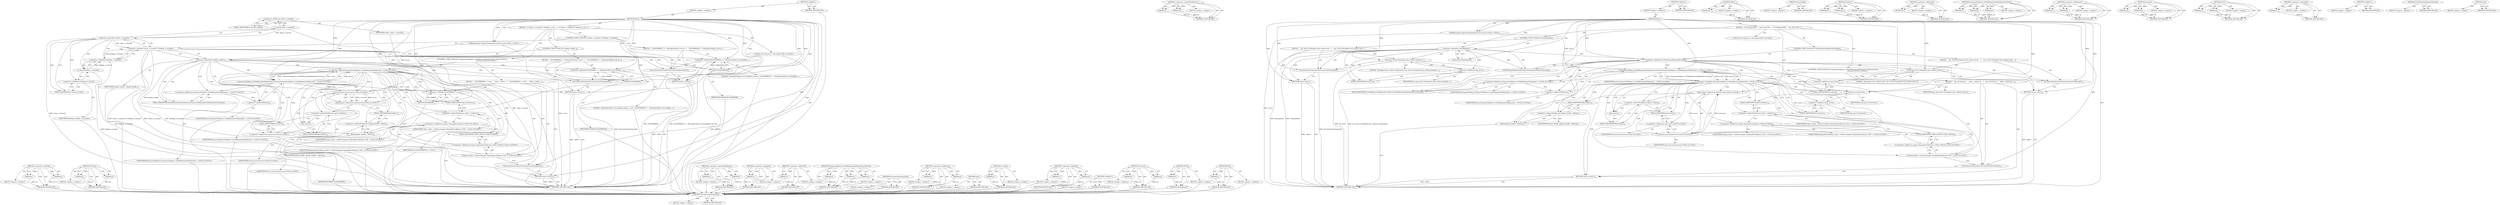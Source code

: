 digraph "spec" {
vulnerable_122 [label=<(METHOD,&lt;operator&gt;.shiftLeft)>];
vulnerable_123 [label=<(PARAM,p1)>];
vulnerable_124 [label=<(PARAM,p2)>];
vulnerable_125 [label=<(BLOCK,&lt;empty&gt;,&lt;empty&gt;)>];
vulnerable_126 [label=<(METHOD_RETURN,ANY)>];
vulnerable_144 [label=<(METHOD,OnError)>];
vulnerable_145 [label=<(PARAM,p1)>];
vulnerable_146 [label=<(PARAM,p2)>];
vulnerable_147 [label=<(BLOCK,&lt;empty&gt;,&lt;empty&gt;)>];
vulnerable_148 [label=<(METHOD_RETURN,ANY)>];
vulnerable_6 [label=<(METHOD,&lt;global&gt;)<SUB>1</SUB>>];
vulnerable_7 [label=<(BLOCK,&lt;empty&gt;,&lt;empty&gt;)<SUB>1</SUB>>];
vulnerable_8 [label=<(METHOD,Retry)<SUB>1</SUB>>];
vulnerable_9 [label="<(PARAM,mojom::PaymentValidationErrorsPtr errors)<SUB>1</SUB>>"];
vulnerable_10 [label=<(BLOCK,{
  if (!client_.is_bound() || !binding_.is_bou...,{
  if (!client_.is_bound() || !binding_.is_bou...)<SUB>1</SUB>>];
vulnerable_11 [label=<(CONTROL_STRUCTURE,IF,if (!client_.is_bound() || !binding_.is_bound()))<SUB>2</SUB>>];
vulnerable_12 [label=<(&lt;operator&gt;.logicalOr,!client_.is_bound() || !binding_.is_bound())<SUB>2</SUB>>];
vulnerable_13 [label=<(&lt;operator&gt;.logicalNot,!client_.is_bound())<SUB>2</SUB>>];
vulnerable_14 [label=<(is_bound,client_.is_bound())<SUB>2</SUB>>];
vulnerable_15 [label=<(&lt;operator&gt;.fieldAccess,client_.is_bound)<SUB>2</SUB>>];
vulnerable_16 [label=<(IDENTIFIER,client_,client_.is_bound())<SUB>2</SUB>>];
vulnerable_17 [label=<(FIELD_IDENTIFIER,is_bound,is_bound)<SUB>2</SUB>>];
vulnerable_18 [label=<(&lt;operator&gt;.logicalNot,!binding_.is_bound())<SUB>2</SUB>>];
vulnerable_19 [label=<(is_bound,binding_.is_bound())<SUB>2</SUB>>];
vulnerable_20 [label=<(&lt;operator&gt;.fieldAccess,binding_.is_bound)<SUB>2</SUB>>];
vulnerable_21 [label=<(IDENTIFIER,binding_,binding_.is_bound())<SUB>2</SUB>>];
vulnerable_22 [label=<(FIELD_IDENTIFIER,is_bound,is_bound)<SUB>2</SUB>>];
vulnerable_23 [label=<(BLOCK,{
    DLOG(ERROR) &lt;&lt; &quot;Attempted Retry(), but bi...,{
    DLOG(ERROR) &lt;&lt; &quot;Attempted Retry(), but bi...)<SUB>2</SUB>>];
vulnerable_24 [label=<(&lt;operator&gt;.shiftLeft,DLOG(ERROR) &lt;&lt; &quot;Attempted Retry(), but binding(...)<SUB>3</SUB>>];
vulnerable_25 [label=<(DLOG,DLOG(ERROR))<SUB>3</SUB>>];
vulnerable_26 [label=<(IDENTIFIER,ERROR,DLOG(ERROR))<SUB>3</SUB>>];
vulnerable_27 [label=<(LITERAL,&quot;Attempted Retry(), but binding(s) missing.&quot;,DLOG(ERROR) &lt;&lt; &quot;Attempted Retry(), but binding(...)<SUB>3</SUB>>];
vulnerable_28 [label=<(OnConnectionTerminated,OnConnectionTerminated())<SUB>4</SUB>>];
vulnerable_29 [label=<(RETURN,return;,return;)<SUB>5</SUB>>];
vulnerable_30 [label=<(CONTROL_STRUCTURE,IF,if (!display_handle_))<SUB>8</SUB>>];
vulnerable_31 [label=<(&lt;operator&gt;.logicalNot,!display_handle_)<SUB>8</SUB>>];
vulnerable_32 [label=<(IDENTIFIER,display_handle_,!display_handle_)<SUB>8</SUB>>];
vulnerable_33 [label=<(BLOCK,{
    DLOG(ERROR) &lt;&lt; &quot;Attempted Retry(), but di...,{
    DLOG(ERROR) &lt;&lt; &quot;Attempted Retry(), but di...)<SUB>8</SUB>>];
vulnerable_34 [label=<(&lt;operator&gt;.shiftLeft,DLOG(ERROR) &lt;&lt; &quot;Attempted Retry(), but display_...)<SUB>9</SUB>>];
vulnerable_35 [label=<(DLOG,DLOG(ERROR))<SUB>9</SUB>>];
vulnerable_36 [label=<(IDENTIFIER,ERROR,DLOG(ERROR))<SUB>9</SUB>>];
vulnerable_37 [label=<(LITERAL,&quot;Attempted Retry(), but display_handle_ is null...,DLOG(ERROR) &lt;&lt; &quot;Attempted Retry(), but display_...)<SUB>9</SUB>>];
vulnerable_38 [label=<(OnConnectionTerminated,OnConnectionTerminated())<SUB>10</SUB>>];
vulnerable_39 [label=<(RETURN,return;,return;)<SUB>11</SUB>>];
vulnerable_40 [label="<(LOCAL,std.string error: std.string)<SUB>14</SUB>>"];
vulnerable_41 [label="<(CONTROL_STRUCTURE,IF,if (!PaymentsValidators::IsValidPaymentValidationErrorsFormat(errors,
                                                                 &amp;error)))<SUB>15</SUB>>"];
vulnerable_42 [label="<(&lt;operator&gt;.logicalNot,!PaymentsValidators::IsValidPaymentValidationEr...)<SUB>15</SUB>>"];
vulnerable_43 [label="<(PaymentsValidators.IsValidPaymentValidationErrorsFormat,PaymentsValidators::IsValidPaymentValidationErr...)<SUB>15</SUB>>"];
vulnerable_44 [label="<(&lt;operator&gt;.fieldAccess,PaymentsValidators::IsValidPaymentValidationErr...)<SUB>15</SUB>>"];
vulnerable_45 [label="<(IDENTIFIER,PaymentsValidators,PaymentsValidators::IsValidPaymentValidationErr...)<SUB>15</SUB>>"];
vulnerable_46 [label=<(FIELD_IDENTIFIER,IsValidPaymentValidationErrorsFormat,IsValidPaymentValidationErrorsFormat)<SUB>15</SUB>>];
vulnerable_47 [label="<(IDENTIFIER,errors,PaymentsValidators::IsValidPaymentValidationErr...)<SUB>15</SUB>>"];
vulnerable_48 [label=<(&lt;operator&gt;.addressOf,&amp;error)<SUB>16</SUB>>];
vulnerable_49 [label="<(IDENTIFIER,error,PaymentsValidators::IsValidPaymentValidationErr...)<SUB>16</SUB>>"];
vulnerable_50 [label=<(BLOCK,{
    DLOG(ERROR) &lt;&lt; error;
     client_-&gt;OnErr...,{
    DLOG(ERROR) &lt;&lt; error;
     client_-&gt;OnErr...)<SUB>16</SUB>>];
vulnerable_51 [label=<(&lt;operator&gt;.shiftLeft,DLOG(ERROR) &lt;&lt; error)<SUB>17</SUB>>];
vulnerable_52 [label=<(DLOG,DLOG(ERROR))<SUB>17</SUB>>];
vulnerable_53 [label=<(IDENTIFIER,ERROR,DLOG(ERROR))<SUB>17</SUB>>];
vulnerable_54 [label=<(IDENTIFIER,error,DLOG(ERROR) &lt;&lt; error)<SUB>17</SUB>>];
vulnerable_55 [label="<(OnError,client_-&gt;OnError(mojom::PaymentErrorReason::USE...)<SUB>18</SUB>>"];
vulnerable_56 [label=<(&lt;operator&gt;.indirectFieldAccess,client_-&gt;OnError)<SUB>18</SUB>>];
vulnerable_57 [label="<(IDENTIFIER,client_,client_-&gt;OnError(mojom::PaymentErrorReason::USE...)<SUB>18</SUB>>"];
vulnerable_58 [label=<(FIELD_IDENTIFIER,OnError,OnError)<SUB>18</SUB>>];
vulnerable_59 [label="<(&lt;operator&gt;.fieldAccess,mojom::PaymentErrorReason::USER_CANCEL)<SUB>18</SUB>>"];
vulnerable_60 [label="<(&lt;operator&gt;.fieldAccess,mojom::PaymentErrorReason)<SUB>18</SUB>>"];
vulnerable_61 [label="<(IDENTIFIER,mojom,client_-&gt;OnError(mojom::PaymentErrorReason::USE...)<SUB>18</SUB>>"];
vulnerable_62 [label="<(IDENTIFIER,PaymentErrorReason,client_-&gt;OnError(mojom::PaymentErrorReason::USE...)<SUB>18</SUB>>"];
vulnerable_63 [label=<(FIELD_IDENTIFIER,USER_CANCEL,USER_CANCEL)<SUB>18</SUB>>];
vulnerable_64 [label=<(OnConnectionTerminated,OnConnectionTerminated())<SUB>19</SUB>>];
vulnerable_65 [label=<(RETURN,return;,return;)<SUB>20</SUB>>];
vulnerable_66 [label="<(Retry,spec()-&gt;Retry(std::move(errors)))<SUB>23</SUB>>"];
vulnerable_67 [label=<(&lt;operator&gt;.indirectFieldAccess,spec()-&gt;Retry)<SUB>23</SUB>>];
vulnerable_68 [label=<(spec,spec())<SUB>23</SUB>>];
vulnerable_69 [label=<(FIELD_IDENTIFIER,Retry,Retry)<SUB>23</SUB>>];
vulnerable_70 [label="<(std.move,std::move(errors))<SUB>23</SUB>>"];
vulnerable_71 [label="<(&lt;operator&gt;.fieldAccess,std::move)<SUB>23</SUB>>"];
vulnerable_72 [label="<(IDENTIFIER,std,std::move(errors))<SUB>23</SUB>>"];
vulnerable_73 [label=<(FIELD_IDENTIFIER,move,move)<SUB>23</SUB>>];
vulnerable_74 [label="<(IDENTIFIER,errors,std::move(errors))<SUB>23</SUB>>"];
vulnerable_75 [label=<(Retry,display_handle_-&gt;Retry())<SUB>24</SUB>>];
vulnerable_76 [label=<(&lt;operator&gt;.indirectFieldAccess,display_handle_-&gt;Retry)<SUB>24</SUB>>];
vulnerable_77 [label=<(IDENTIFIER,display_handle_,display_handle_-&gt;Retry())<SUB>24</SUB>>];
vulnerable_78 [label=<(FIELD_IDENTIFIER,Retry,Retry)<SUB>24</SUB>>];
vulnerable_79 [label=<(METHOD_RETURN,void)<SUB>1</SUB>>];
vulnerable_81 [label=<(METHOD_RETURN,ANY)<SUB>1</SUB>>];
vulnerable_149 [label=<(METHOD,&lt;operator&gt;.indirectFieldAccess)>];
vulnerable_150 [label=<(PARAM,p1)>];
vulnerable_151 [label=<(PARAM,p2)>];
vulnerable_152 [label=<(BLOCK,&lt;empty&gt;,&lt;empty&gt;)>];
vulnerable_153 [label=<(METHOD_RETURN,ANY)>];
vulnerable_109 [label=<(METHOD,&lt;operator&gt;.logicalNot)>];
vulnerable_110 [label=<(PARAM,p1)>];
vulnerable_111 [label=<(BLOCK,&lt;empty&gt;,&lt;empty&gt;)>];
vulnerable_112 [label=<(METHOD_RETURN,ANY)>];
vulnerable_140 [label=<(METHOD,&lt;operator&gt;.addressOf)>];
vulnerable_141 [label=<(PARAM,p1)>];
vulnerable_142 [label=<(BLOCK,&lt;empty&gt;,&lt;empty&gt;)>];
vulnerable_143 [label=<(METHOD_RETURN,ANY)>];
vulnerable_134 [label=<(METHOD,PaymentsValidators.IsValidPaymentValidationErrorsFormat)>];
vulnerable_135 [label=<(PARAM,p1)>];
vulnerable_136 [label=<(PARAM,p2)>];
vulnerable_137 [label=<(PARAM,p3)>];
vulnerable_138 [label=<(BLOCK,&lt;empty&gt;,&lt;empty&gt;)>];
vulnerable_139 [label=<(METHOD_RETURN,ANY)>];
vulnerable_131 [label=<(METHOD,OnConnectionTerminated)>];
vulnerable_132 [label=<(BLOCK,&lt;empty&gt;,&lt;empty&gt;)>];
vulnerable_133 [label=<(METHOD_RETURN,ANY)>];
vulnerable_117 [label=<(METHOD,&lt;operator&gt;.fieldAccess)>];
vulnerable_118 [label=<(PARAM,p1)>];
vulnerable_119 [label=<(PARAM,p2)>];
vulnerable_120 [label=<(BLOCK,&lt;empty&gt;,&lt;empty&gt;)>];
vulnerable_121 [label=<(METHOD_RETURN,ANY)>];
vulnerable_158 [label=<(METHOD,spec)>];
vulnerable_159 [label=<(BLOCK,&lt;empty&gt;,&lt;empty&gt;)>];
vulnerable_160 [label=<(METHOD_RETURN,ANY)>];
vulnerable_113 [label=<(METHOD,is_bound)>];
vulnerable_114 [label=<(PARAM,p1)>];
vulnerable_115 [label=<(BLOCK,&lt;empty&gt;,&lt;empty&gt;)>];
vulnerable_116 [label=<(METHOD_RETURN,ANY)>];
vulnerable_104 [label=<(METHOD,&lt;operator&gt;.logicalOr)>];
vulnerable_105 [label=<(PARAM,p1)>];
vulnerable_106 [label=<(PARAM,p2)>];
vulnerable_107 [label=<(BLOCK,&lt;empty&gt;,&lt;empty&gt;)>];
vulnerable_108 [label=<(METHOD_RETURN,ANY)>];
vulnerable_98 [label=<(METHOD,&lt;global&gt;)<SUB>1</SUB>>];
vulnerable_99 [label=<(BLOCK,&lt;empty&gt;,&lt;empty&gt;)>];
vulnerable_100 [label=<(METHOD_RETURN,ANY)>];
vulnerable_161 [label=<(METHOD,std.move)>];
vulnerable_162 [label=<(PARAM,p1)>];
vulnerable_163 [label=<(PARAM,p2)>];
vulnerable_164 [label=<(BLOCK,&lt;empty&gt;,&lt;empty&gt;)>];
vulnerable_165 [label=<(METHOD_RETURN,ANY)>];
vulnerable_127 [label=<(METHOD,DLOG)>];
vulnerable_128 [label=<(PARAM,p1)>];
vulnerable_129 [label=<(BLOCK,&lt;empty&gt;,&lt;empty&gt;)>];
vulnerable_130 [label=<(METHOD_RETURN,ANY)>];
vulnerable_154 [label=<(METHOD,Retry)>];
vulnerable_155 [label=<(PARAM,p1)>];
vulnerable_156 [label=<(BLOCK,&lt;empty&gt;,&lt;empty&gt;)>];
vulnerable_157 [label=<(METHOD_RETURN,ANY)>];
fixed_115 [label=<(METHOD,OnConnectionTerminated)>];
fixed_116 [label=<(BLOCK,&lt;empty&gt;,&lt;empty&gt;)>];
fixed_117 [label=<(METHOD_RETURN,ANY)>];
fixed_136 [label=<(METHOD,&lt;operator&gt;.indirectFieldAccess)>];
fixed_137 [label=<(PARAM,p1)>];
fixed_138 [label=<(PARAM,p2)>];
fixed_139 [label=<(BLOCK,&lt;empty&gt;,&lt;empty&gt;)>];
fixed_140 [label=<(METHOD_RETURN,ANY)>];
fixed_6 [label=<(METHOD,&lt;global&gt;)<SUB>1</SUB>>];
fixed_7 [label=<(BLOCK,&lt;empty&gt;,&lt;empty&gt;)<SUB>1</SUB>>];
fixed_8 [label=<(METHOD,Retry)<SUB>1</SUB>>];
fixed_9 [label="<(PARAM,mojom::PaymentValidationErrorsPtr errors)<SUB>1</SUB>>"];
fixed_10 [label=<(BLOCK,{
  if (!IsInitialized()) {
    log_.Error(&quot;Att...,{
  if (!IsInitialized()) {
    log_.Error(&quot;Att...)<SUB>1</SUB>>];
fixed_11 [label=<(CONTROL_STRUCTURE,IF,if (!IsInitialized()))<SUB>2</SUB>>];
fixed_12 [label=<(&lt;operator&gt;.logicalNot,!IsInitialized())<SUB>2</SUB>>];
fixed_13 [label=<(IsInitialized,IsInitialized())<SUB>2</SUB>>];
fixed_14 [label=<(BLOCK,{
    log_.Error(&quot;Attempted retry without initi...,{
    log_.Error(&quot;Attempted retry without initi...)<SUB>2</SUB>>];
fixed_15 [label=<(Error,log_.Error(&quot;Attempted retry without initializat...)<SUB>3</SUB>>];
fixed_16 [label=<(&lt;operator&gt;.fieldAccess,log_.Error)<SUB>3</SUB>>];
fixed_17 [label=<(IDENTIFIER,log_,log_.Error(&quot;Attempted retry without initializat...)<SUB>3</SUB>>];
fixed_18 [label=<(FIELD_IDENTIFIER,Error,Error)<SUB>3</SUB>>];
fixed_19 [label=<(LITERAL,&quot;Attempted retry without initialization&quot;,log_.Error(&quot;Attempted retry without initializat...)<SUB>3</SUB>>];
fixed_20 [label=<(OnConnectionTerminated,OnConnectionTerminated())<SUB>4</SUB>>];
fixed_21 [label=<(RETURN,return;,return;)<SUB>5</SUB>>];
fixed_22 [label=<(CONTROL_STRUCTURE,IF,if (!IsThisPaymentRequestShowing()))<SUB>8</SUB>>];
fixed_23 [label=<(&lt;operator&gt;.logicalNot,!IsThisPaymentRequestShowing())<SUB>8</SUB>>];
fixed_24 [label=<(IsThisPaymentRequestShowing,IsThisPaymentRequestShowing())<SUB>8</SUB>>];
fixed_25 [label=<(BLOCK,{
    log_.Error(&quot;Attempted retry without show&quot;...,{
    log_.Error(&quot;Attempted retry without show&quot;...)<SUB>8</SUB>>];
fixed_26 [label=<(Error,log_.Error(&quot;Attempted retry without show&quot;))<SUB>9</SUB>>];
fixed_27 [label=<(&lt;operator&gt;.fieldAccess,log_.Error)<SUB>9</SUB>>];
fixed_28 [label=<(IDENTIFIER,log_,log_.Error(&quot;Attempted retry without show&quot;))<SUB>9</SUB>>];
fixed_29 [label=<(FIELD_IDENTIFIER,Error,Error)<SUB>9</SUB>>];
fixed_30 [label=<(LITERAL,&quot;Attempted retry without show&quot;,log_.Error(&quot;Attempted retry without show&quot;))<SUB>9</SUB>>];
fixed_31 [label=<(OnConnectionTerminated,OnConnectionTerminated())<SUB>10</SUB>>];
fixed_32 [label=<(RETURN,return;,return;)<SUB>11</SUB>>];
fixed_33 [label="<(LOCAL,std.string error: std.string)<SUB>14</SUB>>"];
fixed_34 [label="<(CONTROL_STRUCTURE,IF,if (!PaymentsValidators::IsValidPaymentValidationErrorsFormat(errors,
                                                                 &amp;error)))<SUB>15</SUB>>"];
fixed_35 [label="<(&lt;operator&gt;.logicalNot,!PaymentsValidators::IsValidPaymentValidationEr...)<SUB>15</SUB>>"];
fixed_36 [label="<(PaymentsValidators.IsValidPaymentValidationErrorsFormat,PaymentsValidators::IsValidPaymentValidationErr...)<SUB>15</SUB>>"];
fixed_37 [label="<(&lt;operator&gt;.fieldAccess,PaymentsValidators::IsValidPaymentValidationErr...)<SUB>15</SUB>>"];
fixed_38 [label="<(IDENTIFIER,PaymentsValidators,PaymentsValidators::IsValidPaymentValidationErr...)<SUB>15</SUB>>"];
fixed_39 [label=<(FIELD_IDENTIFIER,IsValidPaymentValidationErrorsFormat,IsValidPaymentValidationErrorsFormat)<SUB>15</SUB>>];
fixed_40 [label="<(IDENTIFIER,errors,PaymentsValidators::IsValidPaymentValidationErr...)<SUB>15</SUB>>"];
fixed_41 [label=<(&lt;operator&gt;.addressOf,&amp;error)<SUB>16</SUB>>];
fixed_42 [label="<(IDENTIFIER,error,PaymentsValidators::IsValidPaymentValidationErr...)<SUB>16</SUB>>"];
fixed_43 [label=<(BLOCK,{
    log_.Error(error);
     client_-&gt;OnError(...,{
    log_.Error(error);
     client_-&gt;OnError(...)<SUB>16</SUB>>];
fixed_44 [label=<(Error,log_.Error(error))<SUB>17</SUB>>];
fixed_45 [label=<(&lt;operator&gt;.fieldAccess,log_.Error)<SUB>17</SUB>>];
fixed_46 [label=<(IDENTIFIER,log_,log_.Error(error))<SUB>17</SUB>>];
fixed_47 [label=<(FIELD_IDENTIFIER,Error,Error)<SUB>17</SUB>>];
fixed_48 [label=<(IDENTIFIER,error,log_.Error(error))<SUB>17</SUB>>];
fixed_49 [label="<(OnError,client_-&gt;OnError(mojom::PaymentErrorReason::USE...)<SUB>18</SUB>>"];
fixed_50 [label=<(&lt;operator&gt;.indirectFieldAccess,client_-&gt;OnError)<SUB>18</SUB>>];
fixed_51 [label="<(IDENTIFIER,client_,client_-&gt;OnError(mojom::PaymentErrorReason::USE...)<SUB>18</SUB>>"];
fixed_52 [label=<(FIELD_IDENTIFIER,OnError,OnError)<SUB>18</SUB>>];
fixed_53 [label="<(&lt;operator&gt;.fieldAccess,mojom::PaymentErrorReason::USER_CANCEL)<SUB>18</SUB>>"];
fixed_54 [label="<(&lt;operator&gt;.fieldAccess,mojom::PaymentErrorReason)<SUB>18</SUB>>"];
fixed_55 [label="<(IDENTIFIER,mojom,client_-&gt;OnError(mojom::PaymentErrorReason::USE...)<SUB>18</SUB>>"];
fixed_56 [label="<(IDENTIFIER,PaymentErrorReason,client_-&gt;OnError(mojom::PaymentErrorReason::USE...)<SUB>18</SUB>>"];
fixed_57 [label=<(FIELD_IDENTIFIER,USER_CANCEL,USER_CANCEL)<SUB>18</SUB>>];
fixed_58 [label=<(OnConnectionTerminated,OnConnectionTerminated())<SUB>19</SUB>>];
fixed_59 [label=<(RETURN,return;,return;)<SUB>20</SUB>>];
fixed_60 [label="<(Retry,spec()-&gt;Retry(std::move(errors)))<SUB>23</SUB>>"];
fixed_61 [label=<(&lt;operator&gt;.indirectFieldAccess,spec()-&gt;Retry)<SUB>23</SUB>>];
fixed_62 [label=<(spec,spec())<SUB>23</SUB>>];
fixed_63 [label=<(FIELD_IDENTIFIER,Retry,Retry)<SUB>23</SUB>>];
fixed_64 [label="<(std.move,std::move(errors))<SUB>23</SUB>>"];
fixed_65 [label="<(&lt;operator&gt;.fieldAccess,std::move)<SUB>23</SUB>>"];
fixed_66 [label="<(IDENTIFIER,std,std::move(errors))<SUB>23</SUB>>"];
fixed_67 [label=<(FIELD_IDENTIFIER,move,move)<SUB>23</SUB>>];
fixed_68 [label="<(IDENTIFIER,errors,std::move(errors))<SUB>23</SUB>>"];
fixed_69 [label=<(Retry,display_handle_-&gt;Retry())<SUB>24</SUB>>];
fixed_70 [label=<(&lt;operator&gt;.indirectFieldAccess,display_handle_-&gt;Retry)<SUB>24</SUB>>];
fixed_71 [label=<(IDENTIFIER,display_handle_,display_handle_-&gt;Retry())<SUB>24</SUB>>];
fixed_72 [label=<(FIELD_IDENTIFIER,Retry,Retry)<SUB>24</SUB>>];
fixed_73 [label=<(METHOD_RETURN,void)<SUB>1</SUB>>];
fixed_75 [label=<(METHOD_RETURN,ANY)<SUB>1</SUB>>];
fixed_141 [label=<(METHOD,Retry)>];
fixed_142 [label=<(PARAM,p1)>];
fixed_143 [label=<(BLOCK,&lt;empty&gt;,&lt;empty&gt;)>];
fixed_144 [label=<(METHOD_RETURN,ANY)>];
fixed_102 [label=<(METHOD,IsInitialized)>];
fixed_103 [label=<(BLOCK,&lt;empty&gt;,&lt;empty&gt;)>];
fixed_104 [label=<(METHOD_RETURN,ANY)>];
fixed_131 [label=<(METHOD,OnError)>];
fixed_132 [label=<(PARAM,p1)>];
fixed_133 [label=<(PARAM,p2)>];
fixed_134 [label=<(BLOCK,&lt;empty&gt;,&lt;empty&gt;)>];
fixed_135 [label=<(METHOD_RETURN,ANY)>];
fixed_127 [label=<(METHOD,&lt;operator&gt;.addressOf)>];
fixed_128 [label=<(PARAM,p1)>];
fixed_129 [label=<(BLOCK,&lt;empty&gt;,&lt;empty&gt;)>];
fixed_130 [label=<(METHOD_RETURN,ANY)>];
fixed_121 [label=<(METHOD,PaymentsValidators.IsValidPaymentValidationErrorsFormat)>];
fixed_122 [label=<(PARAM,p1)>];
fixed_123 [label=<(PARAM,p2)>];
fixed_124 [label=<(PARAM,p3)>];
fixed_125 [label=<(BLOCK,&lt;empty&gt;,&lt;empty&gt;)>];
fixed_126 [label=<(METHOD_RETURN,ANY)>];
fixed_110 [label=<(METHOD,&lt;operator&gt;.fieldAccess)>];
fixed_111 [label=<(PARAM,p1)>];
fixed_112 [label=<(PARAM,p2)>];
fixed_113 [label=<(BLOCK,&lt;empty&gt;,&lt;empty&gt;)>];
fixed_114 [label=<(METHOD_RETURN,ANY)>];
fixed_148 [label=<(METHOD,std.move)>];
fixed_149 [label=<(PARAM,p1)>];
fixed_150 [label=<(PARAM,p2)>];
fixed_151 [label=<(BLOCK,&lt;empty&gt;,&lt;empty&gt;)>];
fixed_152 [label=<(METHOD_RETURN,ANY)>];
fixed_105 [label=<(METHOD,Error)>];
fixed_106 [label=<(PARAM,p1)>];
fixed_107 [label=<(PARAM,p2)>];
fixed_108 [label=<(BLOCK,&lt;empty&gt;,&lt;empty&gt;)>];
fixed_109 [label=<(METHOD_RETURN,ANY)>];
fixed_98 [label=<(METHOD,&lt;operator&gt;.logicalNot)>];
fixed_99 [label=<(PARAM,p1)>];
fixed_100 [label=<(BLOCK,&lt;empty&gt;,&lt;empty&gt;)>];
fixed_101 [label=<(METHOD_RETURN,ANY)>];
fixed_92 [label=<(METHOD,&lt;global&gt;)<SUB>1</SUB>>];
fixed_93 [label=<(BLOCK,&lt;empty&gt;,&lt;empty&gt;)>];
fixed_94 [label=<(METHOD_RETURN,ANY)>];
fixed_118 [label=<(METHOD,IsThisPaymentRequestShowing)>];
fixed_119 [label=<(BLOCK,&lt;empty&gt;,&lt;empty&gt;)>];
fixed_120 [label=<(METHOD_RETURN,ANY)>];
fixed_145 [label=<(METHOD,spec)>];
fixed_146 [label=<(BLOCK,&lt;empty&gt;,&lt;empty&gt;)>];
fixed_147 [label=<(METHOD_RETURN,ANY)>];
vulnerable_122 -> vulnerable_123  [key=0, label="AST: "];
vulnerable_122 -> vulnerable_123  [key=1, label="DDG: "];
vulnerable_122 -> vulnerable_125  [key=0, label="AST: "];
vulnerable_122 -> vulnerable_124  [key=0, label="AST: "];
vulnerable_122 -> vulnerable_124  [key=1, label="DDG: "];
vulnerable_122 -> vulnerable_126  [key=0, label="AST: "];
vulnerable_122 -> vulnerable_126  [key=1, label="CFG: "];
vulnerable_123 -> vulnerable_126  [key=0, label="DDG: p1"];
vulnerable_124 -> vulnerable_126  [key=0, label="DDG: p2"];
vulnerable_125 -> fixed_115  [key=0];
vulnerable_126 -> fixed_115  [key=0];
vulnerable_144 -> vulnerable_145  [key=0, label="AST: "];
vulnerable_144 -> vulnerable_145  [key=1, label="DDG: "];
vulnerable_144 -> vulnerable_147  [key=0, label="AST: "];
vulnerable_144 -> vulnerable_146  [key=0, label="AST: "];
vulnerable_144 -> vulnerable_146  [key=1, label="DDG: "];
vulnerable_144 -> vulnerable_148  [key=0, label="AST: "];
vulnerable_144 -> vulnerable_148  [key=1, label="CFG: "];
vulnerable_145 -> vulnerable_148  [key=0, label="DDG: p1"];
vulnerable_146 -> vulnerable_148  [key=0, label="DDG: p2"];
vulnerable_147 -> fixed_115  [key=0];
vulnerable_148 -> fixed_115  [key=0];
vulnerable_6 -> vulnerable_7  [key=0, label="AST: "];
vulnerable_6 -> vulnerable_81  [key=0, label="AST: "];
vulnerable_6 -> vulnerable_81  [key=1, label="CFG: "];
vulnerable_7 -> vulnerable_8  [key=0, label="AST: "];
vulnerable_8 -> vulnerable_9  [key=0, label="AST: "];
vulnerable_8 -> vulnerable_9  [key=1, label="DDG: "];
vulnerable_8 -> vulnerable_10  [key=0, label="AST: "];
vulnerable_8 -> vulnerable_79  [key=0, label="AST: "];
vulnerable_8 -> vulnerable_17  [key=0, label="CFG: "];
vulnerable_8 -> vulnerable_28  [key=0, label="DDG: "];
vulnerable_8 -> vulnerable_29  [key=0, label="DDG: "];
vulnerable_8 -> vulnerable_31  [key=0, label="DDG: "];
vulnerable_8 -> vulnerable_38  [key=0, label="DDG: "];
vulnerable_8 -> vulnerable_39  [key=0, label="DDG: "];
vulnerable_8 -> vulnerable_64  [key=0, label="DDG: "];
vulnerable_8 -> vulnerable_65  [key=0, label="DDG: "];
vulnerable_8 -> vulnerable_70  [key=0, label="DDG: "];
vulnerable_8 -> vulnerable_24  [key=0, label="DDG: "];
vulnerable_8 -> vulnerable_34  [key=0, label="DDG: "];
vulnerable_8 -> vulnerable_43  [key=0, label="DDG: "];
vulnerable_8 -> vulnerable_51  [key=0, label="DDG: "];
vulnerable_8 -> vulnerable_25  [key=0, label="DDG: "];
vulnerable_8 -> vulnerable_35  [key=0, label="DDG: "];
vulnerable_8 -> vulnerable_52  [key=0, label="DDG: "];
vulnerable_9 -> vulnerable_79  [key=0, label="DDG: errors"];
vulnerable_9 -> vulnerable_43  [key=0, label="DDG: errors"];
vulnerable_10 -> vulnerable_11  [key=0, label="AST: "];
vulnerable_10 -> vulnerable_30  [key=0, label="AST: "];
vulnerable_10 -> vulnerable_40  [key=0, label="AST: "];
vulnerable_10 -> vulnerable_41  [key=0, label="AST: "];
vulnerable_10 -> vulnerable_66  [key=0, label="AST: "];
vulnerable_10 -> vulnerable_75  [key=0, label="AST: "];
vulnerable_11 -> vulnerable_12  [key=0, label="AST: "];
vulnerable_11 -> vulnerable_23  [key=0, label="AST: "];
vulnerable_12 -> vulnerable_13  [key=0, label="AST: "];
vulnerable_12 -> vulnerable_18  [key=0, label="AST: "];
vulnerable_12 -> vulnerable_25  [key=0, label="CFG: "];
vulnerable_12 -> vulnerable_25  [key=1, label="CDG: "];
vulnerable_12 -> vulnerable_31  [key=0, label="CFG: "];
vulnerable_12 -> vulnerable_31  [key=1, label="CDG: "];
vulnerable_12 -> vulnerable_79  [key=0, label="DDG: !client_.is_bound()"];
vulnerable_12 -> vulnerable_79  [key=1, label="DDG: !binding_.is_bound()"];
vulnerable_12 -> vulnerable_79  [key=2, label="DDG: !client_.is_bound() || !binding_.is_bound()"];
vulnerable_12 -> vulnerable_28  [key=0, label="CDG: "];
vulnerable_12 -> vulnerable_29  [key=0, label="CDG: "];
vulnerable_12 -> vulnerable_24  [key=0, label="CDG: "];
vulnerable_13 -> vulnerable_14  [key=0, label="AST: "];
vulnerable_13 -> vulnerable_12  [key=0, label="CFG: "];
vulnerable_13 -> vulnerable_12  [key=1, label="DDG: client_.is_bound()"];
vulnerable_13 -> vulnerable_22  [key=0, label="CFG: "];
vulnerable_13 -> vulnerable_22  [key=1, label="CDG: "];
vulnerable_13 -> vulnerable_79  [key=0, label="DDG: client_.is_bound()"];
vulnerable_13 -> vulnerable_19  [key=0, label="CDG: "];
vulnerable_13 -> vulnerable_20  [key=0, label="CDG: "];
vulnerable_13 -> vulnerable_18  [key=0, label="CDG: "];
vulnerable_14 -> vulnerable_15  [key=0, label="AST: "];
vulnerable_14 -> vulnerable_13  [key=0, label="CFG: "];
vulnerable_14 -> vulnerable_13  [key=1, label="DDG: client_.is_bound"];
vulnerable_14 -> vulnerable_79  [key=0, label="DDG: client_.is_bound"];
vulnerable_15 -> vulnerable_16  [key=0, label="AST: "];
vulnerable_15 -> vulnerable_17  [key=0, label="AST: "];
vulnerable_15 -> vulnerable_14  [key=0, label="CFG: "];
vulnerable_16 -> fixed_115  [key=0];
vulnerable_17 -> vulnerable_15  [key=0, label="CFG: "];
vulnerable_18 -> vulnerable_19  [key=0, label="AST: "];
vulnerable_18 -> vulnerable_12  [key=0, label="CFG: "];
vulnerable_18 -> vulnerable_12  [key=1, label="DDG: binding_.is_bound()"];
vulnerable_18 -> vulnerable_79  [key=0, label="DDG: binding_.is_bound()"];
vulnerable_19 -> vulnerable_20  [key=0, label="AST: "];
vulnerable_19 -> vulnerable_18  [key=0, label="CFG: "];
vulnerable_19 -> vulnerable_18  [key=1, label="DDG: binding_.is_bound"];
vulnerable_19 -> vulnerable_79  [key=0, label="DDG: binding_.is_bound"];
vulnerable_20 -> vulnerable_21  [key=0, label="AST: "];
vulnerable_20 -> vulnerable_22  [key=0, label="AST: "];
vulnerable_20 -> vulnerable_19  [key=0, label="CFG: "];
vulnerable_21 -> fixed_115  [key=0];
vulnerable_22 -> vulnerable_20  [key=0, label="CFG: "];
vulnerable_23 -> vulnerable_24  [key=0, label="AST: "];
vulnerable_23 -> vulnerable_28  [key=0, label="AST: "];
vulnerable_23 -> vulnerable_29  [key=0, label="AST: "];
vulnerable_24 -> vulnerable_25  [key=0, label="AST: "];
vulnerable_24 -> vulnerable_27  [key=0, label="AST: "];
vulnerable_24 -> vulnerable_28  [key=0, label="CFG: "];
vulnerable_24 -> vulnerable_79  [key=0, label="DDG: DLOG(ERROR)"];
vulnerable_24 -> vulnerable_79  [key=1, label="DDG: DLOG(ERROR) &lt;&lt; &quot;Attempted Retry(), but binding(s) missing.&quot;"];
vulnerable_25 -> vulnerable_26  [key=0, label="AST: "];
vulnerable_25 -> vulnerable_24  [key=0, label="CFG: "];
vulnerable_25 -> vulnerable_24  [key=1, label="DDG: ERROR"];
vulnerable_25 -> vulnerable_79  [key=0, label="DDG: ERROR"];
vulnerable_26 -> fixed_115  [key=0];
vulnerable_27 -> fixed_115  [key=0];
vulnerable_28 -> vulnerable_29  [key=0, label="CFG: "];
vulnerable_28 -> vulnerable_79  [key=0, label="DDG: OnConnectionTerminated()"];
vulnerable_29 -> vulnerable_79  [key=0, label="CFG: "];
vulnerable_29 -> vulnerable_79  [key=1, label="DDG: &lt;RET&gt;"];
vulnerable_30 -> vulnerable_31  [key=0, label="AST: "];
vulnerable_30 -> vulnerable_33  [key=0, label="AST: "];
vulnerable_31 -> vulnerable_32  [key=0, label="AST: "];
vulnerable_31 -> vulnerable_35  [key=0, label="CFG: "];
vulnerable_31 -> vulnerable_35  [key=1, label="CDG: "];
vulnerable_31 -> vulnerable_46  [key=0, label="CFG: "];
vulnerable_31 -> vulnerable_46  [key=1, label="CDG: "];
vulnerable_31 -> vulnerable_75  [key=0, label="DDG: display_handle_"];
vulnerable_31 -> vulnerable_34  [key=0, label="CDG: "];
vulnerable_31 -> vulnerable_48  [key=0, label="CDG: "];
vulnerable_31 -> vulnerable_42  [key=0, label="CDG: "];
vulnerable_31 -> vulnerable_38  [key=0, label="CDG: "];
vulnerable_31 -> vulnerable_44  [key=0, label="CDG: "];
vulnerable_31 -> vulnerable_43  [key=0, label="CDG: "];
vulnerable_31 -> vulnerable_39  [key=0, label="CDG: "];
vulnerable_32 -> fixed_115  [key=0];
vulnerable_33 -> vulnerable_34  [key=0, label="AST: "];
vulnerable_33 -> vulnerable_38  [key=0, label="AST: "];
vulnerable_33 -> vulnerable_39  [key=0, label="AST: "];
vulnerable_34 -> vulnerable_35  [key=0, label="AST: "];
vulnerable_34 -> vulnerable_37  [key=0, label="AST: "];
vulnerable_34 -> vulnerable_38  [key=0, label="CFG: "];
vulnerable_35 -> vulnerable_36  [key=0, label="AST: "];
vulnerable_35 -> vulnerable_34  [key=0, label="CFG: "];
vulnerable_35 -> vulnerable_34  [key=1, label="DDG: ERROR"];
vulnerable_36 -> fixed_115  [key=0];
vulnerable_37 -> fixed_115  [key=0];
vulnerable_38 -> vulnerable_39  [key=0, label="CFG: "];
vulnerable_39 -> vulnerable_79  [key=0, label="CFG: "];
vulnerable_39 -> vulnerable_79  [key=1, label="DDG: &lt;RET&gt;"];
vulnerable_40 -> fixed_115  [key=0];
vulnerable_41 -> vulnerable_42  [key=0, label="AST: "];
vulnerable_41 -> vulnerable_50  [key=0, label="AST: "];
vulnerable_42 -> vulnerable_43  [key=0, label="AST: "];
vulnerable_42 -> vulnerable_68  [key=0, label="CFG: "];
vulnerable_42 -> vulnerable_68  [key=1, label="CDG: "];
vulnerable_42 -> vulnerable_52  [key=0, label="CFG: "];
vulnerable_42 -> vulnerable_52  [key=1, label="CDG: "];
vulnerable_42 -> vulnerable_60  [key=0, label="CDG: "];
vulnerable_42 -> vulnerable_73  [key=0, label="CDG: "];
vulnerable_42 -> vulnerable_64  [key=0, label="CDG: "];
vulnerable_42 -> vulnerable_51  [key=0, label="CDG: "];
vulnerable_42 -> vulnerable_66  [key=0, label="CDG: "];
vulnerable_42 -> vulnerable_75  [key=0, label="CDG: "];
vulnerable_42 -> vulnerable_56  [key=0, label="CDG: "];
vulnerable_42 -> vulnerable_69  [key=0, label="CDG: "];
vulnerable_42 -> vulnerable_67  [key=0, label="CDG: "];
vulnerable_42 -> vulnerable_76  [key=0, label="CDG: "];
vulnerable_42 -> vulnerable_65  [key=0, label="CDG: "];
vulnerable_42 -> vulnerable_59  [key=0, label="CDG: "];
vulnerable_42 -> vulnerable_58  [key=0, label="CDG: "];
vulnerable_42 -> vulnerable_71  [key=0, label="CDG: "];
vulnerable_42 -> vulnerable_70  [key=0, label="CDG: "];
vulnerable_42 -> vulnerable_63  [key=0, label="CDG: "];
vulnerable_42 -> vulnerable_55  [key=0, label="CDG: "];
vulnerable_42 -> vulnerable_78  [key=0, label="CDG: "];
vulnerable_43 -> vulnerable_44  [key=0, label="AST: "];
vulnerable_43 -> vulnerable_47  [key=0, label="AST: "];
vulnerable_43 -> vulnerable_48  [key=0, label="AST: "];
vulnerable_43 -> vulnerable_42  [key=0, label="CFG: "];
vulnerable_43 -> vulnerable_42  [key=1, label="DDG: PaymentsValidators::IsValidPaymentValidationErrorsFormat"];
vulnerable_43 -> vulnerable_42  [key=2, label="DDG: errors"];
vulnerable_43 -> vulnerable_42  [key=3, label="DDG: &amp;error"];
vulnerable_43 -> vulnerable_70  [key=0, label="DDG: errors"];
vulnerable_43 -> vulnerable_51  [key=0, label="DDG: &amp;error"];
vulnerable_44 -> vulnerable_45  [key=0, label="AST: "];
vulnerable_44 -> vulnerable_46  [key=0, label="AST: "];
vulnerable_44 -> vulnerable_48  [key=0, label="CFG: "];
vulnerable_45 -> fixed_115  [key=0];
vulnerable_46 -> vulnerable_44  [key=0, label="CFG: "];
vulnerable_47 -> fixed_115  [key=0];
vulnerable_48 -> vulnerable_49  [key=0, label="AST: "];
vulnerable_48 -> vulnerable_43  [key=0, label="CFG: "];
vulnerable_49 -> fixed_115  [key=0];
vulnerable_50 -> vulnerable_51  [key=0, label="AST: "];
vulnerable_50 -> vulnerable_55  [key=0, label="AST: "];
vulnerable_50 -> vulnerable_64  [key=0, label="AST: "];
vulnerable_50 -> vulnerable_65  [key=0, label="AST: "];
vulnerable_51 -> vulnerable_52  [key=0, label="AST: "];
vulnerable_51 -> vulnerable_54  [key=0, label="AST: "];
vulnerable_51 -> vulnerable_58  [key=0, label="CFG: "];
vulnerable_52 -> vulnerable_53  [key=0, label="AST: "];
vulnerable_52 -> vulnerable_51  [key=0, label="CFG: "];
vulnerable_52 -> vulnerable_51  [key=1, label="DDG: ERROR"];
vulnerable_53 -> fixed_115  [key=0];
vulnerable_54 -> fixed_115  [key=0];
vulnerable_55 -> vulnerable_56  [key=0, label="AST: "];
vulnerable_55 -> vulnerable_59  [key=0, label="AST: "];
vulnerable_55 -> vulnerable_64  [key=0, label="CFG: "];
vulnerable_56 -> vulnerable_57  [key=0, label="AST: "];
vulnerable_56 -> vulnerable_58  [key=0, label="AST: "];
vulnerable_56 -> vulnerable_60  [key=0, label="CFG: "];
vulnerable_57 -> fixed_115  [key=0];
vulnerable_58 -> vulnerable_56  [key=0, label="CFG: "];
vulnerable_59 -> vulnerable_60  [key=0, label="AST: "];
vulnerable_59 -> vulnerable_63  [key=0, label="AST: "];
vulnerable_59 -> vulnerable_55  [key=0, label="CFG: "];
vulnerable_60 -> vulnerable_61  [key=0, label="AST: "];
vulnerable_60 -> vulnerable_62  [key=0, label="AST: "];
vulnerable_60 -> vulnerable_63  [key=0, label="CFG: "];
vulnerable_61 -> fixed_115  [key=0];
vulnerable_62 -> fixed_115  [key=0];
vulnerable_63 -> vulnerable_59  [key=0, label="CFG: "];
vulnerable_64 -> vulnerable_65  [key=0, label="CFG: "];
vulnerable_65 -> vulnerable_79  [key=0, label="CFG: "];
vulnerable_65 -> vulnerable_79  [key=1, label="DDG: &lt;RET&gt;"];
vulnerable_66 -> vulnerable_67  [key=0, label="AST: "];
vulnerable_66 -> vulnerable_70  [key=0, label="AST: "];
vulnerable_66 -> vulnerable_78  [key=0, label="CFG: "];
vulnerable_67 -> vulnerable_68  [key=0, label="AST: "];
vulnerable_67 -> vulnerable_69  [key=0, label="AST: "];
vulnerable_67 -> vulnerable_73  [key=0, label="CFG: "];
vulnerable_68 -> vulnerable_69  [key=0, label="CFG: "];
vulnerable_69 -> vulnerable_67  [key=0, label="CFG: "];
vulnerable_70 -> vulnerable_71  [key=0, label="AST: "];
vulnerable_70 -> vulnerable_74  [key=0, label="AST: "];
vulnerable_70 -> vulnerable_66  [key=0, label="CFG: "];
vulnerable_70 -> vulnerable_66  [key=1, label="DDG: std::move"];
vulnerable_70 -> vulnerable_66  [key=2, label="DDG: errors"];
vulnerable_71 -> vulnerable_72  [key=0, label="AST: "];
vulnerable_71 -> vulnerable_73  [key=0, label="AST: "];
vulnerable_71 -> vulnerable_70  [key=0, label="CFG: "];
vulnerable_72 -> fixed_115  [key=0];
vulnerable_73 -> vulnerable_71  [key=0, label="CFG: "];
vulnerable_74 -> fixed_115  [key=0];
vulnerable_75 -> vulnerable_76  [key=0, label="AST: "];
vulnerable_75 -> vulnerable_79  [key=0, label="CFG: "];
vulnerable_76 -> vulnerable_77  [key=0, label="AST: "];
vulnerable_76 -> vulnerable_78  [key=0, label="AST: "];
vulnerable_76 -> vulnerable_75  [key=0, label="CFG: "];
vulnerable_77 -> fixed_115  [key=0];
vulnerable_78 -> vulnerable_76  [key=0, label="CFG: "];
vulnerable_79 -> fixed_115  [key=0];
vulnerable_81 -> fixed_115  [key=0];
vulnerable_149 -> vulnerable_150  [key=0, label="AST: "];
vulnerable_149 -> vulnerable_150  [key=1, label="DDG: "];
vulnerable_149 -> vulnerable_152  [key=0, label="AST: "];
vulnerable_149 -> vulnerable_151  [key=0, label="AST: "];
vulnerable_149 -> vulnerable_151  [key=1, label="DDG: "];
vulnerable_149 -> vulnerable_153  [key=0, label="AST: "];
vulnerable_149 -> vulnerable_153  [key=1, label="CFG: "];
vulnerable_150 -> vulnerable_153  [key=0, label="DDG: p1"];
vulnerable_151 -> vulnerable_153  [key=0, label="DDG: p2"];
vulnerable_152 -> fixed_115  [key=0];
vulnerable_153 -> fixed_115  [key=0];
vulnerable_109 -> vulnerable_110  [key=0, label="AST: "];
vulnerable_109 -> vulnerable_110  [key=1, label="DDG: "];
vulnerable_109 -> vulnerable_111  [key=0, label="AST: "];
vulnerable_109 -> vulnerable_112  [key=0, label="AST: "];
vulnerable_109 -> vulnerable_112  [key=1, label="CFG: "];
vulnerable_110 -> vulnerable_112  [key=0, label="DDG: p1"];
vulnerable_111 -> fixed_115  [key=0];
vulnerable_112 -> fixed_115  [key=0];
vulnerable_140 -> vulnerable_141  [key=0, label="AST: "];
vulnerable_140 -> vulnerable_141  [key=1, label="DDG: "];
vulnerable_140 -> vulnerable_142  [key=0, label="AST: "];
vulnerable_140 -> vulnerable_143  [key=0, label="AST: "];
vulnerable_140 -> vulnerable_143  [key=1, label="CFG: "];
vulnerable_141 -> vulnerable_143  [key=0, label="DDG: p1"];
vulnerable_142 -> fixed_115  [key=0];
vulnerable_143 -> fixed_115  [key=0];
vulnerable_134 -> vulnerable_135  [key=0, label="AST: "];
vulnerable_134 -> vulnerable_135  [key=1, label="DDG: "];
vulnerable_134 -> vulnerable_138  [key=0, label="AST: "];
vulnerable_134 -> vulnerable_136  [key=0, label="AST: "];
vulnerable_134 -> vulnerable_136  [key=1, label="DDG: "];
vulnerable_134 -> vulnerable_139  [key=0, label="AST: "];
vulnerable_134 -> vulnerable_139  [key=1, label="CFG: "];
vulnerable_134 -> vulnerable_137  [key=0, label="AST: "];
vulnerable_134 -> vulnerable_137  [key=1, label="DDG: "];
vulnerable_135 -> vulnerable_139  [key=0, label="DDG: p1"];
vulnerable_136 -> vulnerable_139  [key=0, label="DDG: p2"];
vulnerable_137 -> vulnerable_139  [key=0, label="DDG: p3"];
vulnerable_138 -> fixed_115  [key=0];
vulnerable_139 -> fixed_115  [key=0];
vulnerable_131 -> vulnerable_132  [key=0, label="AST: "];
vulnerable_131 -> vulnerable_133  [key=0, label="AST: "];
vulnerable_131 -> vulnerable_133  [key=1, label="CFG: "];
vulnerable_132 -> fixed_115  [key=0];
vulnerable_133 -> fixed_115  [key=0];
vulnerable_117 -> vulnerable_118  [key=0, label="AST: "];
vulnerable_117 -> vulnerable_118  [key=1, label="DDG: "];
vulnerable_117 -> vulnerable_120  [key=0, label="AST: "];
vulnerable_117 -> vulnerable_119  [key=0, label="AST: "];
vulnerable_117 -> vulnerable_119  [key=1, label="DDG: "];
vulnerable_117 -> vulnerable_121  [key=0, label="AST: "];
vulnerable_117 -> vulnerable_121  [key=1, label="CFG: "];
vulnerable_118 -> vulnerable_121  [key=0, label="DDG: p1"];
vulnerable_119 -> vulnerable_121  [key=0, label="DDG: p2"];
vulnerable_120 -> fixed_115  [key=0];
vulnerable_121 -> fixed_115  [key=0];
vulnerable_158 -> vulnerable_159  [key=0, label="AST: "];
vulnerable_158 -> vulnerable_160  [key=0, label="AST: "];
vulnerable_158 -> vulnerable_160  [key=1, label="CFG: "];
vulnerable_159 -> fixed_115  [key=0];
vulnerable_160 -> fixed_115  [key=0];
vulnerable_113 -> vulnerable_114  [key=0, label="AST: "];
vulnerable_113 -> vulnerable_114  [key=1, label="DDG: "];
vulnerable_113 -> vulnerable_115  [key=0, label="AST: "];
vulnerable_113 -> vulnerable_116  [key=0, label="AST: "];
vulnerable_113 -> vulnerable_116  [key=1, label="CFG: "];
vulnerable_114 -> vulnerable_116  [key=0, label="DDG: p1"];
vulnerable_115 -> fixed_115  [key=0];
vulnerable_116 -> fixed_115  [key=0];
vulnerable_104 -> vulnerable_105  [key=0, label="AST: "];
vulnerable_104 -> vulnerable_105  [key=1, label="DDG: "];
vulnerable_104 -> vulnerable_107  [key=0, label="AST: "];
vulnerable_104 -> vulnerable_106  [key=0, label="AST: "];
vulnerable_104 -> vulnerable_106  [key=1, label="DDG: "];
vulnerable_104 -> vulnerable_108  [key=0, label="AST: "];
vulnerable_104 -> vulnerable_108  [key=1, label="CFG: "];
vulnerable_105 -> vulnerable_108  [key=0, label="DDG: p1"];
vulnerable_106 -> vulnerable_108  [key=0, label="DDG: p2"];
vulnerable_107 -> fixed_115  [key=0];
vulnerable_108 -> fixed_115  [key=0];
vulnerable_98 -> vulnerable_99  [key=0, label="AST: "];
vulnerable_98 -> vulnerable_100  [key=0, label="AST: "];
vulnerable_98 -> vulnerable_100  [key=1, label="CFG: "];
vulnerable_99 -> fixed_115  [key=0];
vulnerable_100 -> fixed_115  [key=0];
vulnerable_161 -> vulnerable_162  [key=0, label="AST: "];
vulnerable_161 -> vulnerable_162  [key=1, label="DDG: "];
vulnerable_161 -> vulnerable_164  [key=0, label="AST: "];
vulnerable_161 -> vulnerable_163  [key=0, label="AST: "];
vulnerable_161 -> vulnerable_163  [key=1, label="DDG: "];
vulnerable_161 -> vulnerable_165  [key=0, label="AST: "];
vulnerable_161 -> vulnerable_165  [key=1, label="CFG: "];
vulnerable_162 -> vulnerable_165  [key=0, label="DDG: p1"];
vulnerable_163 -> vulnerable_165  [key=0, label="DDG: p2"];
vulnerable_164 -> fixed_115  [key=0];
vulnerable_165 -> fixed_115  [key=0];
vulnerable_127 -> vulnerable_128  [key=0, label="AST: "];
vulnerable_127 -> vulnerable_128  [key=1, label="DDG: "];
vulnerable_127 -> vulnerable_129  [key=0, label="AST: "];
vulnerable_127 -> vulnerable_130  [key=0, label="AST: "];
vulnerable_127 -> vulnerable_130  [key=1, label="CFG: "];
vulnerable_128 -> vulnerable_130  [key=0, label="DDG: p1"];
vulnerable_129 -> fixed_115  [key=0];
vulnerable_130 -> fixed_115  [key=0];
vulnerable_154 -> vulnerable_155  [key=0, label="AST: "];
vulnerable_154 -> vulnerable_155  [key=1, label="DDG: "];
vulnerable_154 -> vulnerable_156  [key=0, label="AST: "];
vulnerable_154 -> vulnerable_157  [key=0, label="AST: "];
vulnerable_154 -> vulnerable_157  [key=1, label="CFG: "];
vulnerable_155 -> vulnerable_157  [key=0, label="DDG: p1"];
vulnerable_156 -> fixed_115  [key=0];
vulnerable_157 -> fixed_115  [key=0];
fixed_115 -> fixed_116  [key=0, label="AST: "];
fixed_115 -> fixed_117  [key=0, label="AST: "];
fixed_115 -> fixed_117  [key=1, label="CFG: "];
fixed_136 -> fixed_137  [key=0, label="AST: "];
fixed_136 -> fixed_137  [key=1, label="DDG: "];
fixed_136 -> fixed_139  [key=0, label="AST: "];
fixed_136 -> fixed_138  [key=0, label="AST: "];
fixed_136 -> fixed_138  [key=1, label="DDG: "];
fixed_136 -> fixed_140  [key=0, label="AST: "];
fixed_136 -> fixed_140  [key=1, label="CFG: "];
fixed_137 -> fixed_140  [key=0, label="DDG: p1"];
fixed_138 -> fixed_140  [key=0, label="DDG: p2"];
fixed_6 -> fixed_7  [key=0, label="AST: "];
fixed_6 -> fixed_75  [key=0, label="AST: "];
fixed_6 -> fixed_75  [key=1, label="CFG: "];
fixed_7 -> fixed_8  [key=0, label="AST: "];
fixed_8 -> fixed_9  [key=0, label="AST: "];
fixed_8 -> fixed_9  [key=1, label="DDG: "];
fixed_8 -> fixed_10  [key=0, label="AST: "];
fixed_8 -> fixed_73  [key=0, label="AST: "];
fixed_8 -> fixed_13  [key=0, label="CFG: "];
fixed_8 -> fixed_12  [key=0, label="DDG: "];
fixed_8 -> fixed_20  [key=0, label="DDG: "];
fixed_8 -> fixed_21  [key=0, label="DDG: "];
fixed_8 -> fixed_23  [key=0, label="DDG: "];
fixed_8 -> fixed_31  [key=0, label="DDG: "];
fixed_8 -> fixed_32  [key=0, label="DDG: "];
fixed_8 -> fixed_58  [key=0, label="DDG: "];
fixed_8 -> fixed_59  [key=0, label="DDG: "];
fixed_8 -> fixed_64  [key=0, label="DDG: "];
fixed_8 -> fixed_15  [key=0, label="DDG: "];
fixed_8 -> fixed_26  [key=0, label="DDG: "];
fixed_8 -> fixed_36  [key=0, label="DDG: "];
fixed_8 -> fixed_44  [key=0, label="DDG: "];
fixed_9 -> fixed_73  [key=0, label="DDG: errors"];
fixed_9 -> fixed_36  [key=0, label="DDG: errors"];
fixed_10 -> fixed_11  [key=0, label="AST: "];
fixed_10 -> fixed_22  [key=0, label="AST: "];
fixed_10 -> fixed_33  [key=0, label="AST: "];
fixed_10 -> fixed_34  [key=0, label="AST: "];
fixed_10 -> fixed_60  [key=0, label="AST: "];
fixed_10 -> fixed_69  [key=0, label="AST: "];
fixed_11 -> fixed_12  [key=0, label="AST: "];
fixed_11 -> fixed_14  [key=0, label="AST: "];
fixed_12 -> fixed_13  [key=0, label="AST: "];
fixed_12 -> fixed_24  [key=0, label="CFG: "];
fixed_12 -> fixed_24  [key=1, label="CDG: "];
fixed_12 -> fixed_18  [key=0, label="CFG: "];
fixed_12 -> fixed_18  [key=1, label="CDG: "];
fixed_12 -> fixed_73  [key=0, label="DDG: IsInitialized()"];
fixed_12 -> fixed_73  [key=1, label="DDG: !IsInitialized()"];
fixed_12 -> fixed_15  [key=0, label="CDG: "];
fixed_12 -> fixed_21  [key=0, label="CDG: "];
fixed_12 -> fixed_20  [key=0, label="CDG: "];
fixed_12 -> fixed_16  [key=0, label="CDG: "];
fixed_12 -> fixed_23  [key=0, label="CDG: "];
fixed_13 -> fixed_12  [key=0, label="CFG: "];
fixed_14 -> fixed_15  [key=0, label="AST: "];
fixed_14 -> fixed_20  [key=0, label="AST: "];
fixed_14 -> fixed_21  [key=0, label="AST: "];
fixed_15 -> fixed_16  [key=0, label="AST: "];
fixed_15 -> fixed_19  [key=0, label="AST: "];
fixed_15 -> fixed_20  [key=0, label="CFG: "];
fixed_15 -> fixed_73  [key=0, label="DDG: log_.Error"];
fixed_15 -> fixed_73  [key=1, label="DDG: log_.Error(&quot;Attempted retry without initialization&quot;)"];
fixed_16 -> fixed_17  [key=0, label="AST: "];
fixed_16 -> fixed_18  [key=0, label="AST: "];
fixed_16 -> fixed_15  [key=0, label="CFG: "];
fixed_18 -> fixed_16  [key=0, label="CFG: "];
fixed_20 -> fixed_21  [key=0, label="CFG: "];
fixed_20 -> fixed_73  [key=0, label="DDG: OnConnectionTerminated()"];
fixed_21 -> fixed_73  [key=0, label="CFG: "];
fixed_21 -> fixed_73  [key=1, label="DDG: &lt;RET&gt;"];
fixed_22 -> fixed_23  [key=0, label="AST: "];
fixed_22 -> fixed_25  [key=0, label="AST: "];
fixed_23 -> fixed_24  [key=0, label="AST: "];
fixed_23 -> fixed_29  [key=0, label="CFG: "];
fixed_23 -> fixed_29  [key=1, label="CDG: "];
fixed_23 -> fixed_39  [key=0, label="CFG: "];
fixed_23 -> fixed_39  [key=1, label="CDG: "];
fixed_23 -> fixed_32  [key=0, label="CDG: "];
fixed_23 -> fixed_26  [key=0, label="CDG: "];
fixed_23 -> fixed_37  [key=0, label="CDG: "];
fixed_23 -> fixed_27  [key=0, label="CDG: "];
fixed_23 -> fixed_35  [key=0, label="CDG: "];
fixed_23 -> fixed_36  [key=0, label="CDG: "];
fixed_23 -> fixed_41  [key=0, label="CDG: "];
fixed_23 -> fixed_31  [key=0, label="CDG: "];
fixed_24 -> fixed_23  [key=0, label="CFG: "];
fixed_25 -> fixed_26  [key=0, label="AST: "];
fixed_25 -> fixed_31  [key=0, label="AST: "];
fixed_25 -> fixed_32  [key=0, label="AST: "];
fixed_26 -> fixed_27  [key=0, label="AST: "];
fixed_26 -> fixed_30  [key=0, label="AST: "];
fixed_26 -> fixed_31  [key=0, label="CFG: "];
fixed_27 -> fixed_28  [key=0, label="AST: "];
fixed_27 -> fixed_29  [key=0, label="AST: "];
fixed_27 -> fixed_26  [key=0, label="CFG: "];
fixed_29 -> fixed_27  [key=0, label="CFG: "];
fixed_31 -> fixed_32  [key=0, label="CFG: "];
fixed_32 -> fixed_73  [key=0, label="CFG: "];
fixed_32 -> fixed_73  [key=1, label="DDG: &lt;RET&gt;"];
fixed_34 -> fixed_35  [key=0, label="AST: "];
fixed_34 -> fixed_43  [key=0, label="AST: "];
fixed_35 -> fixed_36  [key=0, label="AST: "];
fixed_35 -> fixed_62  [key=0, label="CFG: "];
fixed_35 -> fixed_62  [key=1, label="CDG: "];
fixed_35 -> fixed_47  [key=0, label="CFG: "];
fixed_35 -> fixed_47  [key=1, label="CDG: "];
fixed_35 -> fixed_49  [key=0, label="CDG: "];
fixed_35 -> fixed_60  [key=0, label="CDG: "];
fixed_35 -> fixed_64  [key=0, label="CDG: "];
fixed_35 -> fixed_57  [key=0, label="CDG: "];
fixed_35 -> fixed_52  [key=0, label="CDG: "];
fixed_35 -> fixed_72  [key=0, label="CDG: "];
fixed_35 -> fixed_69  [key=0, label="CDG: "];
fixed_35 -> fixed_67  [key=0, label="CDG: "];
fixed_35 -> fixed_45  [key=0, label="CDG: "];
fixed_35 -> fixed_65  [key=0, label="CDG: "];
fixed_35 -> fixed_50  [key=0, label="CDG: "];
fixed_35 -> fixed_59  [key=0, label="CDG: "];
fixed_35 -> fixed_44  [key=0, label="CDG: "];
fixed_35 -> fixed_54  [key=0, label="CDG: "];
fixed_35 -> fixed_58  [key=0, label="CDG: "];
fixed_35 -> fixed_61  [key=0, label="CDG: "];
fixed_35 -> fixed_53  [key=0, label="CDG: "];
fixed_35 -> fixed_70  [key=0, label="CDG: "];
fixed_35 -> fixed_63  [key=0, label="CDG: "];
fixed_36 -> fixed_37  [key=0, label="AST: "];
fixed_36 -> fixed_40  [key=0, label="AST: "];
fixed_36 -> fixed_41  [key=0, label="AST: "];
fixed_36 -> fixed_35  [key=0, label="CFG: "];
fixed_36 -> fixed_35  [key=1, label="DDG: PaymentsValidators::IsValidPaymentValidationErrorsFormat"];
fixed_36 -> fixed_35  [key=2, label="DDG: errors"];
fixed_36 -> fixed_35  [key=3, label="DDG: &amp;error"];
fixed_36 -> fixed_64  [key=0, label="DDG: errors"];
fixed_36 -> fixed_44  [key=0, label="DDG: &amp;error"];
fixed_37 -> fixed_38  [key=0, label="AST: "];
fixed_37 -> fixed_39  [key=0, label="AST: "];
fixed_37 -> fixed_41  [key=0, label="CFG: "];
fixed_39 -> fixed_37  [key=0, label="CFG: "];
fixed_41 -> fixed_42  [key=0, label="AST: "];
fixed_41 -> fixed_36  [key=0, label="CFG: "];
fixed_43 -> fixed_44  [key=0, label="AST: "];
fixed_43 -> fixed_49  [key=0, label="AST: "];
fixed_43 -> fixed_58  [key=0, label="AST: "];
fixed_43 -> fixed_59  [key=0, label="AST: "];
fixed_44 -> fixed_45  [key=0, label="AST: "];
fixed_44 -> fixed_48  [key=0, label="AST: "];
fixed_44 -> fixed_52  [key=0, label="CFG: "];
fixed_45 -> fixed_46  [key=0, label="AST: "];
fixed_45 -> fixed_47  [key=0, label="AST: "];
fixed_45 -> fixed_44  [key=0, label="CFG: "];
fixed_47 -> fixed_45  [key=0, label="CFG: "];
fixed_49 -> fixed_50  [key=0, label="AST: "];
fixed_49 -> fixed_53  [key=0, label="AST: "];
fixed_49 -> fixed_58  [key=0, label="CFG: "];
fixed_50 -> fixed_51  [key=0, label="AST: "];
fixed_50 -> fixed_52  [key=0, label="AST: "];
fixed_50 -> fixed_54  [key=0, label="CFG: "];
fixed_52 -> fixed_50  [key=0, label="CFG: "];
fixed_53 -> fixed_54  [key=0, label="AST: "];
fixed_53 -> fixed_57  [key=0, label="AST: "];
fixed_53 -> fixed_49  [key=0, label="CFG: "];
fixed_54 -> fixed_55  [key=0, label="AST: "];
fixed_54 -> fixed_56  [key=0, label="AST: "];
fixed_54 -> fixed_57  [key=0, label="CFG: "];
fixed_57 -> fixed_53  [key=0, label="CFG: "];
fixed_58 -> fixed_59  [key=0, label="CFG: "];
fixed_59 -> fixed_73  [key=0, label="CFG: "];
fixed_59 -> fixed_73  [key=1, label="DDG: &lt;RET&gt;"];
fixed_60 -> fixed_61  [key=0, label="AST: "];
fixed_60 -> fixed_64  [key=0, label="AST: "];
fixed_60 -> fixed_72  [key=0, label="CFG: "];
fixed_61 -> fixed_62  [key=0, label="AST: "];
fixed_61 -> fixed_63  [key=0, label="AST: "];
fixed_61 -> fixed_67  [key=0, label="CFG: "];
fixed_62 -> fixed_63  [key=0, label="CFG: "];
fixed_63 -> fixed_61  [key=0, label="CFG: "];
fixed_64 -> fixed_65  [key=0, label="AST: "];
fixed_64 -> fixed_68  [key=0, label="AST: "];
fixed_64 -> fixed_60  [key=0, label="CFG: "];
fixed_64 -> fixed_60  [key=1, label="DDG: std::move"];
fixed_64 -> fixed_60  [key=2, label="DDG: errors"];
fixed_65 -> fixed_66  [key=0, label="AST: "];
fixed_65 -> fixed_67  [key=0, label="AST: "];
fixed_65 -> fixed_64  [key=0, label="CFG: "];
fixed_67 -> fixed_65  [key=0, label="CFG: "];
fixed_69 -> fixed_70  [key=0, label="AST: "];
fixed_69 -> fixed_73  [key=0, label="CFG: "];
fixed_70 -> fixed_71  [key=0, label="AST: "];
fixed_70 -> fixed_72  [key=0, label="AST: "];
fixed_70 -> fixed_69  [key=0, label="CFG: "];
fixed_72 -> fixed_70  [key=0, label="CFG: "];
fixed_141 -> fixed_142  [key=0, label="AST: "];
fixed_141 -> fixed_142  [key=1, label="DDG: "];
fixed_141 -> fixed_143  [key=0, label="AST: "];
fixed_141 -> fixed_144  [key=0, label="AST: "];
fixed_141 -> fixed_144  [key=1, label="CFG: "];
fixed_142 -> fixed_144  [key=0, label="DDG: p1"];
fixed_102 -> fixed_103  [key=0, label="AST: "];
fixed_102 -> fixed_104  [key=0, label="AST: "];
fixed_102 -> fixed_104  [key=1, label="CFG: "];
fixed_131 -> fixed_132  [key=0, label="AST: "];
fixed_131 -> fixed_132  [key=1, label="DDG: "];
fixed_131 -> fixed_134  [key=0, label="AST: "];
fixed_131 -> fixed_133  [key=0, label="AST: "];
fixed_131 -> fixed_133  [key=1, label="DDG: "];
fixed_131 -> fixed_135  [key=0, label="AST: "];
fixed_131 -> fixed_135  [key=1, label="CFG: "];
fixed_132 -> fixed_135  [key=0, label="DDG: p1"];
fixed_133 -> fixed_135  [key=0, label="DDG: p2"];
fixed_127 -> fixed_128  [key=0, label="AST: "];
fixed_127 -> fixed_128  [key=1, label="DDG: "];
fixed_127 -> fixed_129  [key=0, label="AST: "];
fixed_127 -> fixed_130  [key=0, label="AST: "];
fixed_127 -> fixed_130  [key=1, label="CFG: "];
fixed_128 -> fixed_130  [key=0, label="DDG: p1"];
fixed_121 -> fixed_122  [key=0, label="AST: "];
fixed_121 -> fixed_122  [key=1, label="DDG: "];
fixed_121 -> fixed_125  [key=0, label="AST: "];
fixed_121 -> fixed_123  [key=0, label="AST: "];
fixed_121 -> fixed_123  [key=1, label="DDG: "];
fixed_121 -> fixed_126  [key=0, label="AST: "];
fixed_121 -> fixed_126  [key=1, label="CFG: "];
fixed_121 -> fixed_124  [key=0, label="AST: "];
fixed_121 -> fixed_124  [key=1, label="DDG: "];
fixed_122 -> fixed_126  [key=0, label="DDG: p1"];
fixed_123 -> fixed_126  [key=0, label="DDG: p2"];
fixed_124 -> fixed_126  [key=0, label="DDG: p3"];
fixed_110 -> fixed_111  [key=0, label="AST: "];
fixed_110 -> fixed_111  [key=1, label="DDG: "];
fixed_110 -> fixed_113  [key=0, label="AST: "];
fixed_110 -> fixed_112  [key=0, label="AST: "];
fixed_110 -> fixed_112  [key=1, label="DDG: "];
fixed_110 -> fixed_114  [key=0, label="AST: "];
fixed_110 -> fixed_114  [key=1, label="CFG: "];
fixed_111 -> fixed_114  [key=0, label="DDG: p1"];
fixed_112 -> fixed_114  [key=0, label="DDG: p2"];
fixed_148 -> fixed_149  [key=0, label="AST: "];
fixed_148 -> fixed_149  [key=1, label="DDG: "];
fixed_148 -> fixed_151  [key=0, label="AST: "];
fixed_148 -> fixed_150  [key=0, label="AST: "];
fixed_148 -> fixed_150  [key=1, label="DDG: "];
fixed_148 -> fixed_152  [key=0, label="AST: "];
fixed_148 -> fixed_152  [key=1, label="CFG: "];
fixed_149 -> fixed_152  [key=0, label="DDG: p1"];
fixed_150 -> fixed_152  [key=0, label="DDG: p2"];
fixed_105 -> fixed_106  [key=0, label="AST: "];
fixed_105 -> fixed_106  [key=1, label="DDG: "];
fixed_105 -> fixed_108  [key=0, label="AST: "];
fixed_105 -> fixed_107  [key=0, label="AST: "];
fixed_105 -> fixed_107  [key=1, label="DDG: "];
fixed_105 -> fixed_109  [key=0, label="AST: "];
fixed_105 -> fixed_109  [key=1, label="CFG: "];
fixed_106 -> fixed_109  [key=0, label="DDG: p1"];
fixed_107 -> fixed_109  [key=0, label="DDG: p2"];
fixed_98 -> fixed_99  [key=0, label="AST: "];
fixed_98 -> fixed_99  [key=1, label="DDG: "];
fixed_98 -> fixed_100  [key=0, label="AST: "];
fixed_98 -> fixed_101  [key=0, label="AST: "];
fixed_98 -> fixed_101  [key=1, label="CFG: "];
fixed_99 -> fixed_101  [key=0, label="DDG: p1"];
fixed_92 -> fixed_93  [key=0, label="AST: "];
fixed_92 -> fixed_94  [key=0, label="AST: "];
fixed_92 -> fixed_94  [key=1, label="CFG: "];
fixed_118 -> fixed_119  [key=0, label="AST: "];
fixed_118 -> fixed_120  [key=0, label="AST: "];
fixed_118 -> fixed_120  [key=1, label="CFG: "];
fixed_145 -> fixed_146  [key=0, label="AST: "];
fixed_145 -> fixed_147  [key=0, label="AST: "];
fixed_145 -> fixed_147  [key=1, label="CFG: "];
}
